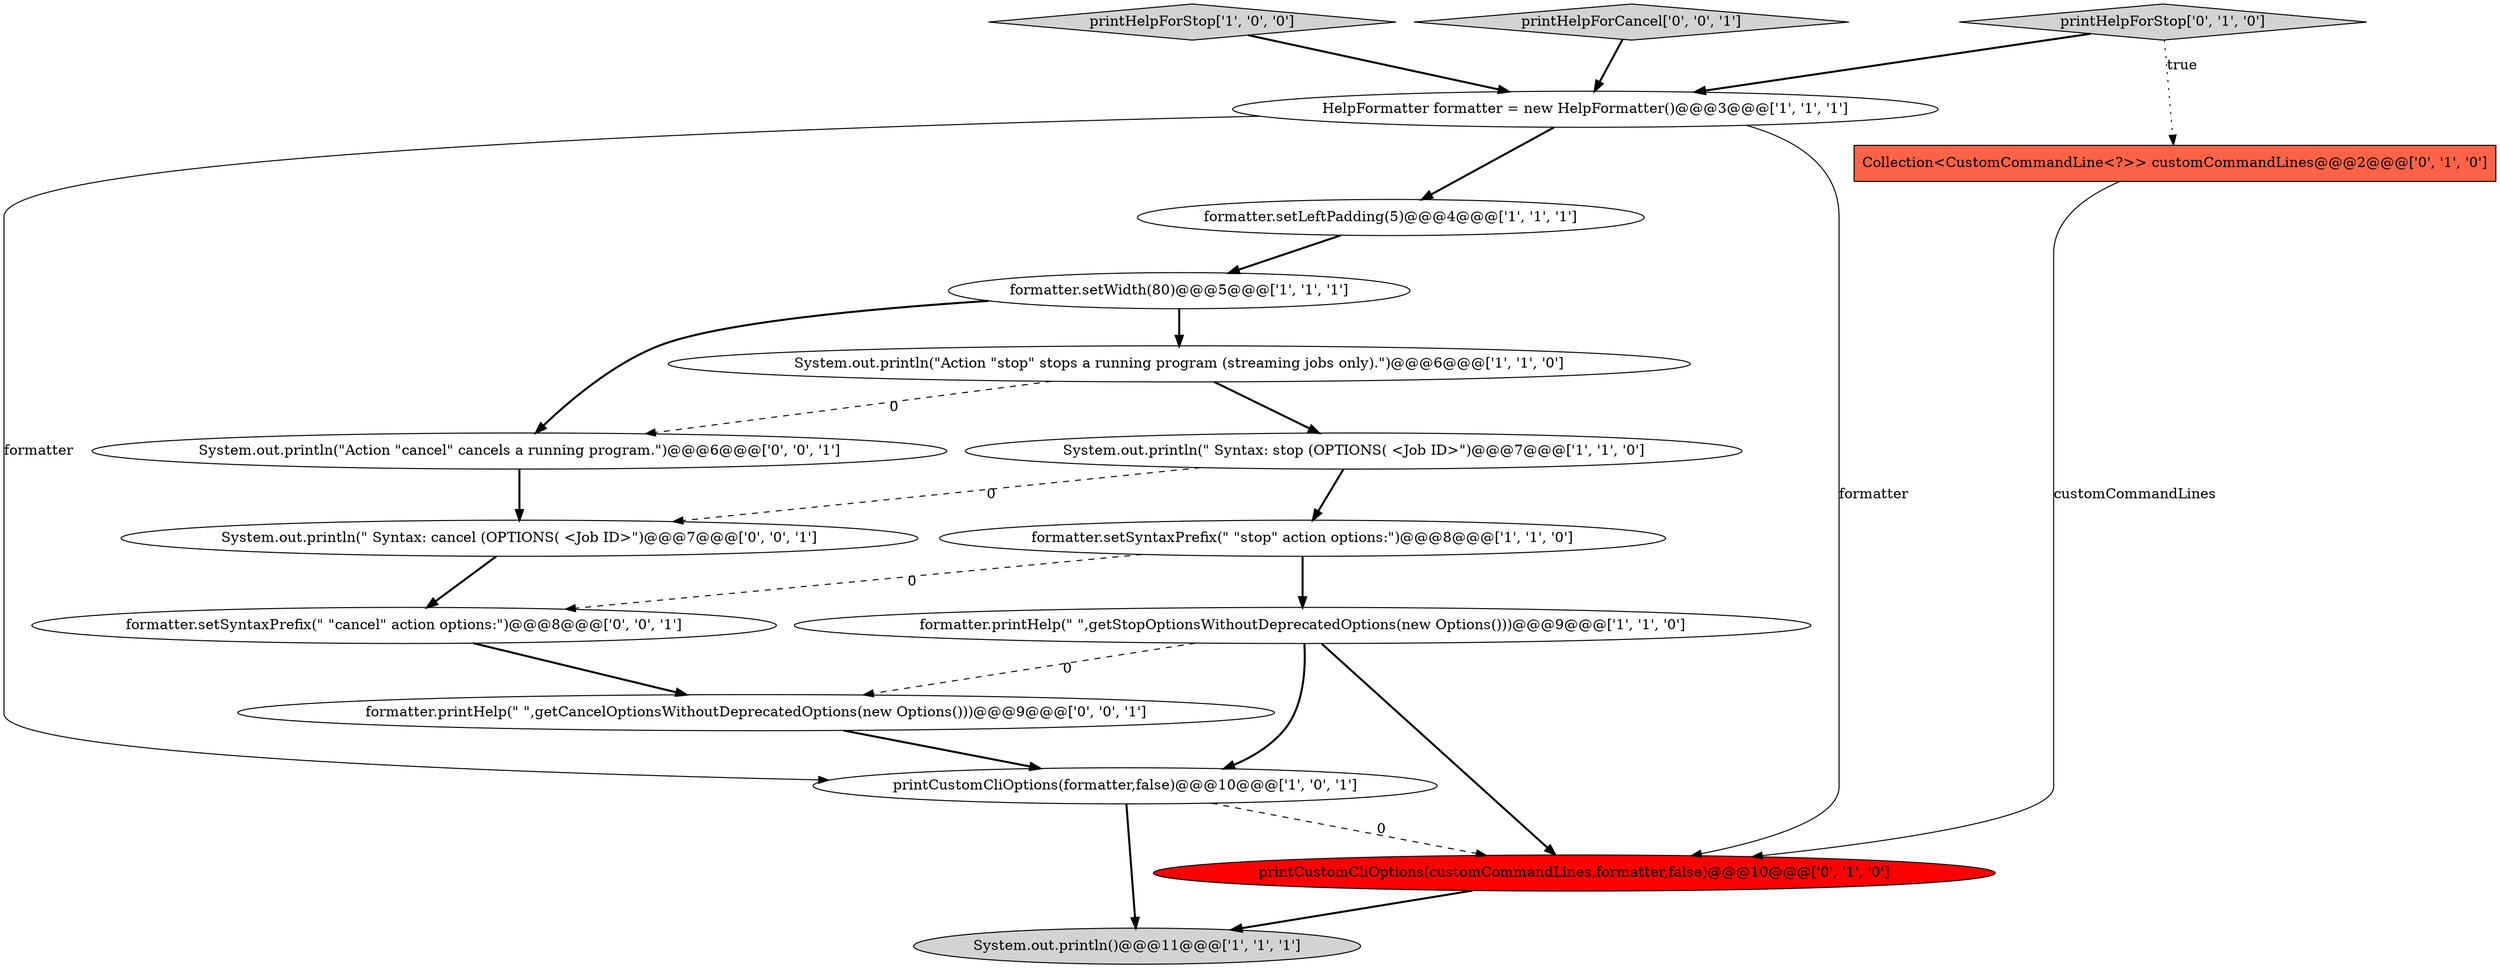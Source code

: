 digraph {
3 [style = filled, label = "printCustomCliOptions(formatter,false)@@@10@@@['1', '0', '1']", fillcolor = white, shape = ellipse image = "AAA0AAABBB1BBB"];
17 [style = filled, label = "System.out.println(\"Action \"cancel\" cancels a running program.\")@@@6@@@['0', '0', '1']", fillcolor = white, shape = ellipse image = "AAA0AAABBB3BBB"];
7 [style = filled, label = "formatter.setLeftPadding(5)@@@4@@@['1', '1', '1']", fillcolor = white, shape = ellipse image = "AAA0AAABBB1BBB"];
11 [style = filled, label = "printCustomCliOptions(customCommandLines,formatter,false)@@@10@@@['0', '1', '0']", fillcolor = red, shape = ellipse image = "AAA1AAABBB2BBB"];
5 [style = filled, label = "System.out.println(\" Syntax: stop (OPTIONS( <Job ID>\")@@@7@@@['1', '1', '0']", fillcolor = white, shape = ellipse image = "AAA0AAABBB1BBB"];
0 [style = filled, label = "formatter.setSyntaxPrefix(\" \"stop\" action options:\")@@@8@@@['1', '1', '0']", fillcolor = white, shape = ellipse image = "AAA0AAABBB1BBB"];
8 [style = filled, label = "formatter.printHelp(\" \",getStopOptionsWithoutDeprecatedOptions(new Options()))@@@9@@@['1', '1', '0']", fillcolor = white, shape = ellipse image = "AAA0AAABBB1BBB"];
1 [style = filled, label = "formatter.setWidth(80)@@@5@@@['1', '1', '1']", fillcolor = white, shape = ellipse image = "AAA0AAABBB1BBB"];
4 [style = filled, label = "printHelpForStop['1', '0', '0']", fillcolor = lightgray, shape = diamond image = "AAA0AAABBB1BBB"];
14 [style = filled, label = "formatter.setSyntaxPrefix(\" \"cancel\" action options:\")@@@8@@@['0', '0', '1']", fillcolor = white, shape = ellipse image = "AAA0AAABBB3BBB"];
15 [style = filled, label = "printHelpForCancel['0', '0', '1']", fillcolor = lightgray, shape = diamond image = "AAA0AAABBB3BBB"];
6 [style = filled, label = "HelpFormatter formatter = new HelpFormatter()@@@3@@@['1', '1', '1']", fillcolor = white, shape = ellipse image = "AAA0AAABBB1BBB"];
10 [style = filled, label = "printHelpForStop['0', '1', '0']", fillcolor = lightgray, shape = diamond image = "AAA0AAABBB2BBB"];
13 [style = filled, label = "formatter.printHelp(\" \",getCancelOptionsWithoutDeprecatedOptions(new Options()))@@@9@@@['0', '0', '1']", fillcolor = white, shape = ellipse image = "AAA0AAABBB3BBB"];
9 [style = filled, label = "System.out.println()@@@11@@@['1', '1', '1']", fillcolor = lightgray, shape = ellipse image = "AAA0AAABBB1BBB"];
16 [style = filled, label = "System.out.println(\" Syntax: cancel (OPTIONS( <Job ID>\")@@@7@@@['0', '0', '1']", fillcolor = white, shape = ellipse image = "AAA0AAABBB3BBB"];
12 [style = filled, label = "Collection<CustomCommandLine<?>> customCommandLines@@@2@@@['0', '1', '0']", fillcolor = tomato, shape = box image = "AAA1AAABBB2BBB"];
2 [style = filled, label = "System.out.println(\"Action \"stop\" stops a running program (streaming jobs only).\")@@@6@@@['1', '1', '0']", fillcolor = white, shape = ellipse image = "AAA0AAABBB1BBB"];
10->12 [style = dotted, label="true"];
7->1 [style = bold, label=""];
4->6 [style = bold, label=""];
8->3 [style = bold, label=""];
15->6 [style = bold, label=""];
11->9 [style = bold, label=""];
2->17 [style = dashed, label="0"];
10->6 [style = bold, label=""];
6->3 [style = solid, label="formatter"];
12->11 [style = solid, label="customCommandLines"];
1->17 [style = bold, label=""];
8->13 [style = dashed, label="0"];
5->16 [style = dashed, label="0"];
3->9 [style = bold, label=""];
0->14 [style = dashed, label="0"];
6->11 [style = solid, label="formatter"];
13->3 [style = bold, label=""];
5->0 [style = bold, label=""];
0->8 [style = bold, label=""];
16->14 [style = bold, label=""];
1->2 [style = bold, label=""];
14->13 [style = bold, label=""];
3->11 [style = dashed, label="0"];
6->7 [style = bold, label=""];
8->11 [style = bold, label=""];
17->16 [style = bold, label=""];
2->5 [style = bold, label=""];
}
